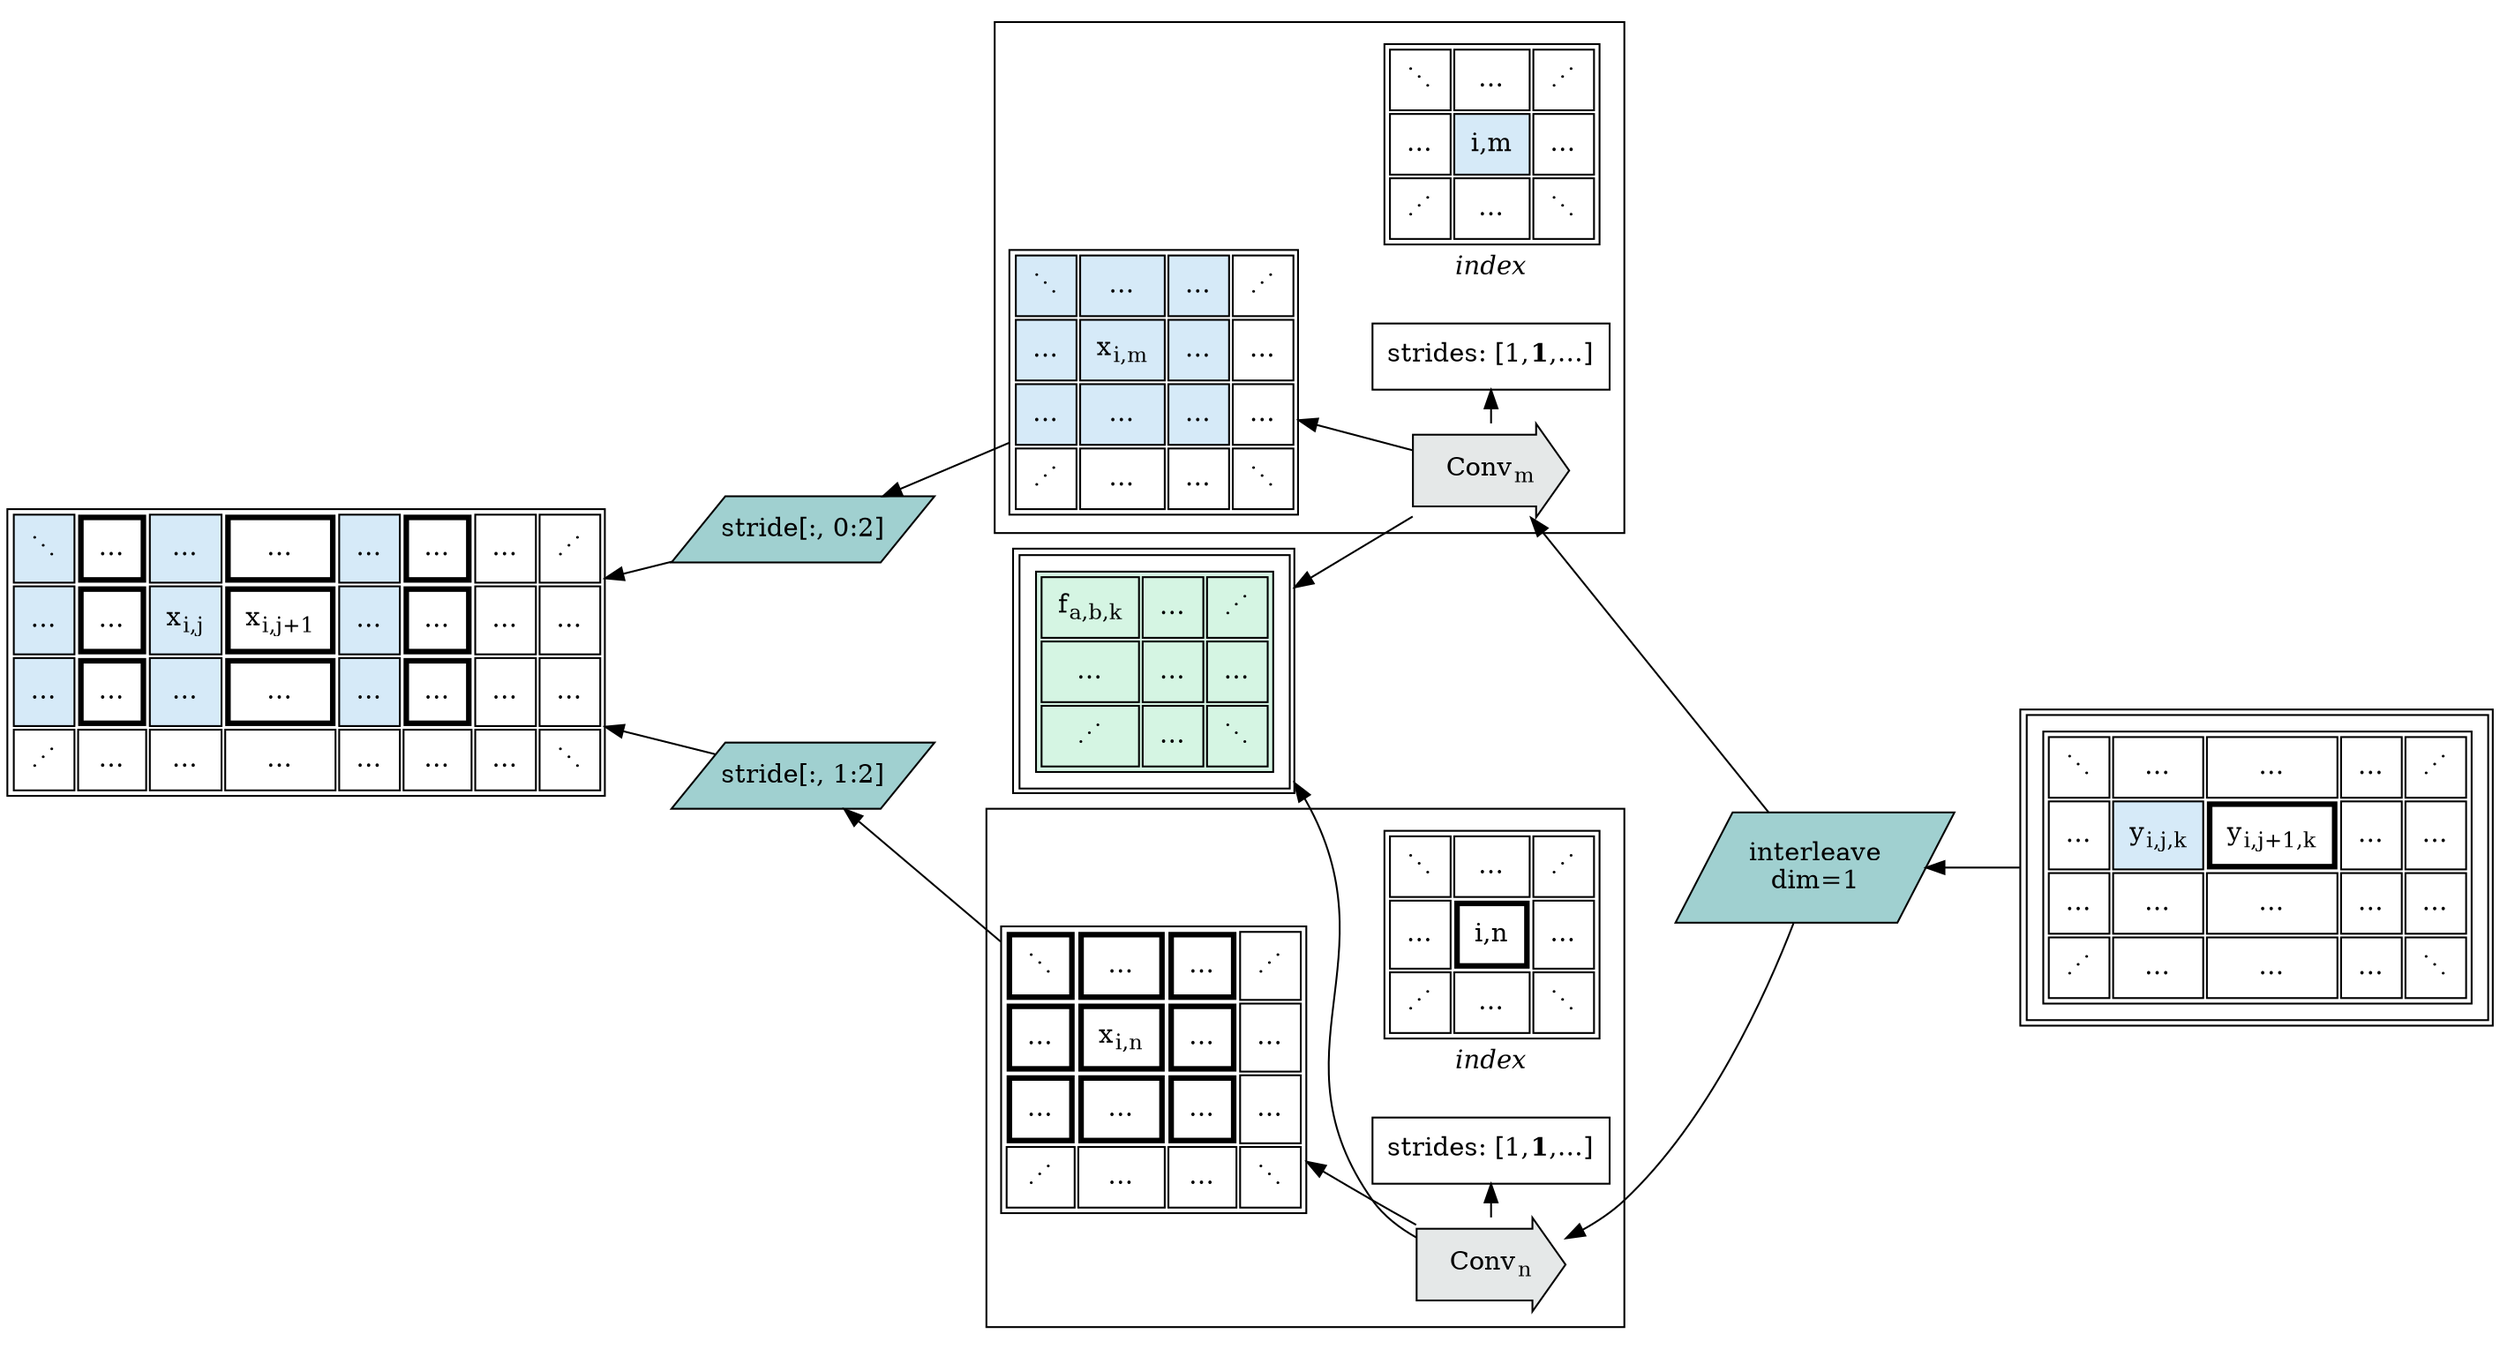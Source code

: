 digraph G {
  rankdir=RL;

  subgraph cluster_0 {
  idx0 [
    shape="plain",
    label=<
        <table border="0">
    <tr><td>

      <table cellpadding="8">
          <tr>
              <td>⋱</td>
              <td>…</td>
              <td>⋰</td>
              </tr>
          <tr>
              <td>…</td>
              <td bgcolor="#D6EAF8">i,m</td>
              <td>…</td>
              </tr>
          <tr>
              <td>⋰</td>
              <td>…</td>
              <td>⋱</td>
              </tr>
          </table>
	</td></tr>

    <tr><td><i>index</i></td></tr>
          </table>
    >,
  ];

  X0 [
      shape="plain",
      label=<
      <table cellpadding="8">
          <tr>
              <td bgcolor="#D6EAF8">⋱</td>
              <td bgcolor="#D6EAF8">…</td>
              <td bgcolor="#D6EAF8">…</td>
              <td>⋰</td>
              </tr>
          <tr>
              <td bgcolor="#D6EAF8">…</td>
              <td bgcolor="#D6EAF8">x<sub>i,m</sub></td>
              <td bgcolor="#D6EAF8">…</td>
              <td>…</td>
              </tr>
          <tr>
              <td bgcolor="#D6EAF8">…</td>
              <td bgcolor="#D6EAF8">…</td>
              <td bgcolor="#D6EAF8">…</td>
              <td>…</td>
              </tr>
          <tr>
              <td>⋰</td>
              <td>…</td>
              <td>…</td>
              <td>⋱</td>
              </tr>
          </table>
      >,
  ];


  Conv0 [
      label=<Conv<sub>m</sub>>,
      shape=rarrow,
      style=filled,
      fillcolor="#E5E8E8",
      margin=0.25
  ];

  strides0 [
      label=<strides: [1,<b>1</b>,…]>,
      shape=rectangle,
  ];

  Conv0 -> strides0;

  { rank=same; idx0; Conv0; strides0; }
  }

  subgraph cluster_1 {
  X1 [
      shape="plain",
      label=<
      <table cellpadding="8">
          <tr>
              <td border="3">⋱</td>
              <td border="3">…</td>
              <td border="3">…</td>
              <td>⋰</td>
              </tr>
          <tr>
              <td border="3">…</td>
              <td border="3">x<sub>i,n</sub></td>
              <td border="3">…</td>
              <td>…</td>
              </tr>
          <tr>
              <td border="3">…</td>
              <td border="3">…</td>
              <td border="3">…</td>
              <td>…</td>
              </tr>
          <tr>
              <td>⋰</td>
              <td>…</td>
              <td>…</td>
              <td>⋱</td>
              </tr>
          </table>
      >,
  ];

  idx1 [
    shape="plain",
    label=<
        <table border="0">
    <tr><td>

      <table cellpadding="8">
          <tr>
              <td>⋱</td>
              <td>…</td>
              <td>⋰</td>
              </tr>
          <tr>
              <td>…</td>
              <td border="3">i,n</td>
              <td>…</td>
              </tr>
          <tr>
              <td>⋰</td>
              <td>…</td>
              <td>⋱</td>
              </tr>
          </table>
	</td></tr>

    <tr><td><i>index</i></td></tr>
          </table>
    >,
  ];
  Conv1 [
      label=<Conv<sub>n</sub>>,
      shape=rarrow,
      style=filled,
      fillcolor="#E5E8E8",
      margin=0.25
  ];

  strides1 [
      label=<strides: [1,<b>1</b>,…]>,
      shape=rectangle,
  ];

  Conv1 -> strides1;

  { rank=same; idx1; Conv1; strides1; }
  }


  X [
      shape="plain",
      label=<
      <table cellpadding="8">
          <tr>
              <td bgcolor="#D6EAF8">⋱</td>
              <td border="3">…</td>
              <td bgcolor="#D6EAF8">…</td>
              <td border="3">…</td>
              <td bgcolor="#D6EAF8">…</td>
              <td border="3">…</td>
              <td>…</td>
              <td>⋰</td>
              </tr>
          <tr>
              <td bgcolor="#D6EAF8">…</td>
              <td border="3">…</td>
              <td bgcolor="#D6EAF8">x<sub>i,j</sub></td>
              <td border="3">x<sub>i,j+1</sub></td>
              <td bgcolor="#D6EAF8">…</td>
              <td border="3">…</td>
              <td>…</td>
              <td>…</td>
              </tr>
          <tr>
              <td bgcolor="#D6EAF8">…</td>
              <td border="3">…</td>
              <td bgcolor="#D6EAF8">…</td>
              <td border="3">…</td>
              <td bgcolor="#D6EAF8">…</td>
              <td border="3">…</td>
              <td>…</td>
              <td>…</td>
              </tr>
          <tr>
              <td>⋰</td>
              <td>…</td>
              <td>…</td>
              <td>…</td>
              <td>…</td>
              <td>…</td>
              <td>…</td>
              <td>⋱</td>
              </tr>
          </table>
      >,
  ];

  S0 [
    label=<stride[:, 0:2]>,
    margin=0,
    shape=parallelogram,
    style=filled,
    fillcolor="#a0d0d0",
    color=black,
  ];
  S1 [
    label=<stride[:, 1:2]>,
    margin=0,
    shape=parallelogram,
    style=filled,
    fillcolor="#a0d0d0",
    color=black,
  ];

  X0 -> S0 -> X;
  X1 -> S1 -> X;

  F [
      shape="plain",
      label=<
      <table cellpadding="8">
        <tr><td>
      <table bgcolor="#D5F5E3" cellpadding="8">
          <tr>
              <td >f<sub>a,b,k</sub></td>
              <td >…</td>
              <td>⋰</td>
              </tr>
          <tr>
              <td>…</td>
              <td>…</td>
              <td>…</td>
              </tr>
          <tr>
          	<td>⋰</td>
              <td>…</td>
          	<td>⋱</td>
              </tr>
          </table>
	  </td></tr>
        </table>
      >,
  ];

  Y [
      shape="plain",
      label=<
      <table cellpadding="8">
        <tr><td>

      <table cellpadding="8">
          <tr>
              <td>⋱</td>
              <td>…</td>
              <td>…</td>
              <td>…</td>
              <td>⋰</td>
              </tr>
          <tr>
              <td>…</td>
              <td bgcolor="#D6EAF8">y<sub>i,j,k</sub></td>
              <td border="3">y<sub>i,j+1,k</sub></td>
              <td>…</td>
              <td>…</td>
              </tr>
          <tr>
              <td>…</td>
              <td>…</td>
              <td>…</td>
              <td>…</td>
              <td>…</td>
              </tr>
          <tr>
              <td>⋰</td>
              <td>…</td>
              <td>…</td>
              <td>…</td>
              <td>⋱</td>
              </tr>
          </table>

	  </td></tr>
        </table>
      >,
  ];

  Conv0 -> X0;
  Conv0 -> F;
  SI -> Conv0;

  Conv1 -> X1;
  Conv1 -> F;
  SI -> Conv1;

  SI [
    label=<
       <table border="0" cellspacing="0" cellpadding="0">
         <tr><td>interleave</td></tr>
         <tr><td>dim=1</td></tr>
         </table>
    >,
    margin=0,
    shape=parallelogram,
    style=filled,
    fillcolor="#a0d0d0",
    color=black,
  ];

  Y -> SI;
}
